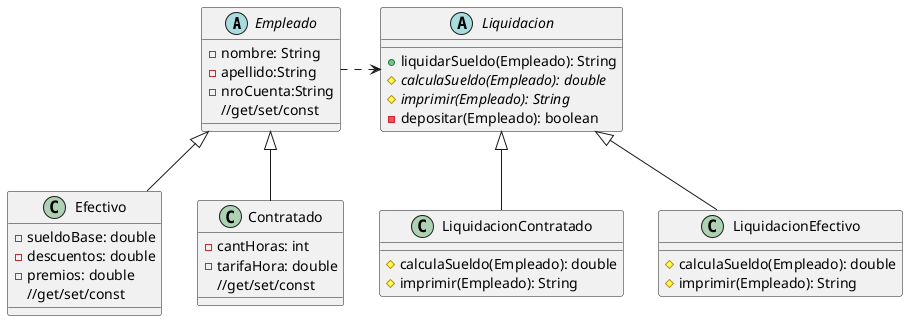 @startuml
'https://plantuml.com/class-diagram
abstract class Empleado{
-nombre: String
-apellido:String
-nroCuenta:String
//get/set/const
}
Efectivo -u-|> Empleado
Contratado -u-|> Empleado
class Efectivo {
-sueldoBase: double
-descuentos: double
-premios: double
//get/set/const
}
class Contratado {
-cantHoras: int
-tarifaHora: double
//get/set/const
}
Empleado .r.>Liquidacion
abstract class Liquidacion{
+liquidarSueldo(Empleado): String
#{abstract}calculaSueldo(Empleado): double
#{abstract}imprimir(Empleado): String
-depositar(Empleado): boolean
}
LiquidacionContratado -u-|> Liquidacion
LiquidacionEfectivo -u-|> Liquidacion

class LiquidacionEfectivo{
#calculaSueldo(Empleado): double
#imprimir(Empleado): String
}
class LiquidacionContratado{
#calculaSueldo(Empleado): double
#imprimir(Empleado): String
}

@enduml